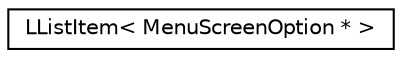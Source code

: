 digraph "Graphical Class Hierarchy"
{
 // LATEX_PDF_SIZE
  edge [fontname="Helvetica",fontsize="10",labelfontname="Helvetica",labelfontsize="10"];
  node [fontname="Helvetica",fontsize="10",shape=record];
  rankdir="LR";
  Node0 [label="LListItem\< MenuScreenOption * \>",height=0.2,width=0.4,color="black", fillcolor="white", style="filled",URL="$classLListItem.html",tooltip=" "];
}
